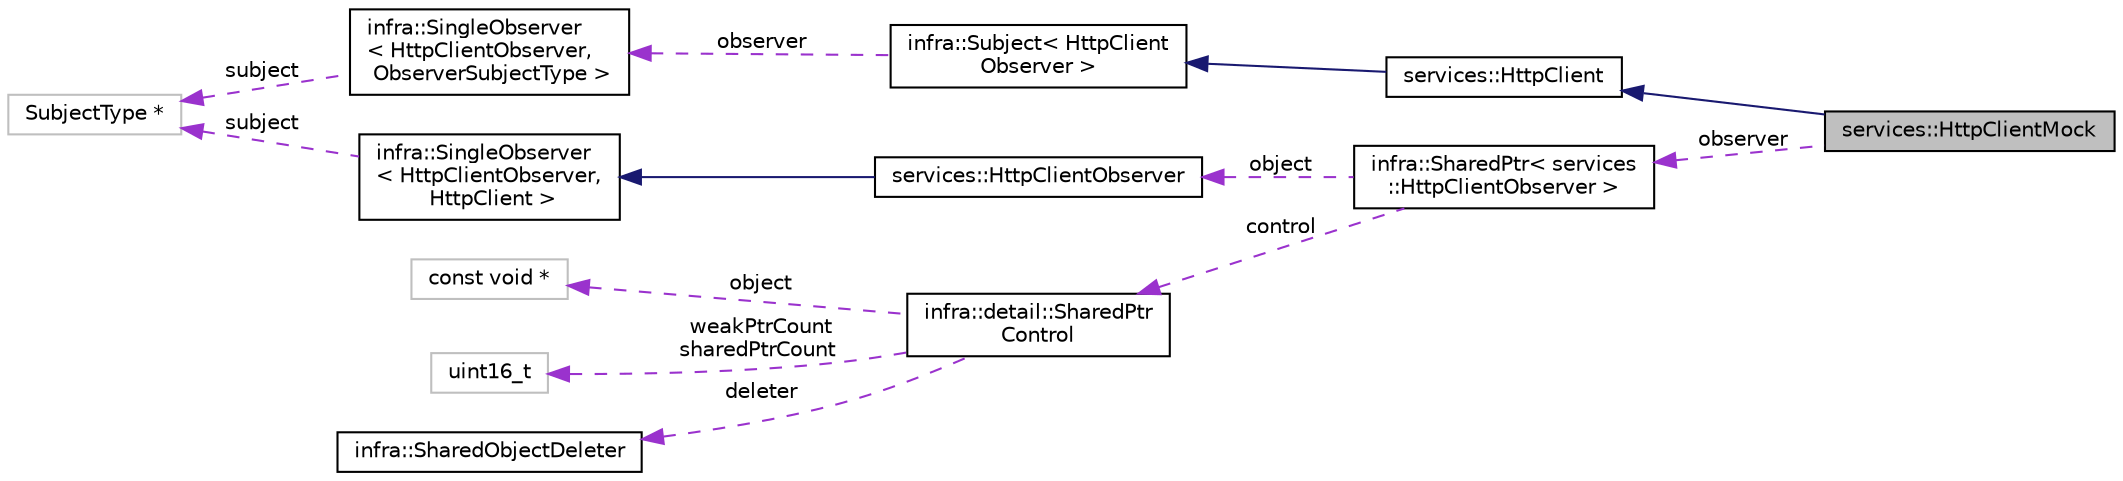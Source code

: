 digraph "services::HttpClientMock"
{
 // INTERACTIVE_SVG=YES
  edge [fontname="Helvetica",fontsize="10",labelfontname="Helvetica",labelfontsize="10"];
  node [fontname="Helvetica",fontsize="10",shape=record];
  rankdir="LR";
  Node3 [label="services::HttpClientMock",height=0.2,width=0.4,color="black", fillcolor="grey75", style="filled", fontcolor="black"];
  Node4 -> Node3 [dir="back",color="midnightblue",fontsize="10",style="solid",fontname="Helvetica"];
  Node4 [label="services::HttpClient",height=0.2,width=0.4,color="black", fillcolor="white", style="filled",URL="$dc/d97/classservices_1_1_http_client.html"];
  Node5 -> Node4 [dir="back",color="midnightblue",fontsize="10",style="solid",fontname="Helvetica"];
  Node5 [label="infra::Subject\< HttpClient\lObserver \>",height=0.2,width=0.4,color="black", fillcolor="white", style="filled",URL="$d1/db2/classinfra_1_1_subject.html"];
  Node6 -> Node5 [dir="back",color="darkorchid3",fontsize="10",style="dashed",label=" observer" ,fontname="Helvetica"];
  Node6 [label="infra::SingleObserver\l\< HttpClientObserver,\l ObserverSubjectType \>",height=0.2,width=0.4,color="black", fillcolor="white", style="filled",URL="$dc/d4c/classinfra_1_1_single_observer.html"];
  Node7 -> Node6 [dir="back",color="darkorchid3",fontsize="10",style="dashed",label=" subject" ,fontname="Helvetica"];
  Node7 [label="SubjectType *",height=0.2,width=0.4,color="grey75", fillcolor="white", style="filled"];
  Node8 -> Node3 [dir="back",color="darkorchid3",fontsize="10",style="dashed",label=" observer" ,fontname="Helvetica"];
  Node8 [label="infra::SharedPtr\< services\l::HttpClientObserver \>",height=0.2,width=0.4,color="black", fillcolor="white", style="filled",URL="$d1/d17/classinfra_1_1_shared_ptr.html"];
  Node9 -> Node8 [dir="back",color="darkorchid3",fontsize="10",style="dashed",label=" control" ,fontname="Helvetica"];
  Node9 [label="infra::detail::SharedPtr\lControl",height=0.2,width=0.4,color="black", fillcolor="white", style="filled",URL="$dd/d9a/classinfra_1_1detail_1_1_shared_ptr_control.html"];
  Node10 -> Node9 [dir="back",color="darkorchid3",fontsize="10",style="dashed",label=" object" ,fontname="Helvetica"];
  Node10 [label="const void *",height=0.2,width=0.4,color="grey75", fillcolor="white", style="filled"];
  Node11 -> Node9 [dir="back",color="darkorchid3",fontsize="10",style="dashed",label=" weakPtrCount\nsharedPtrCount" ,fontname="Helvetica"];
  Node11 [label="uint16_t",height=0.2,width=0.4,color="grey75", fillcolor="white", style="filled"];
  Node12 -> Node9 [dir="back",color="darkorchid3",fontsize="10",style="dashed",label=" deleter" ,fontname="Helvetica"];
  Node12 [label="infra::SharedObjectDeleter",height=0.2,width=0.4,color="black", fillcolor="white", style="filled",URL="$da/dcd/classinfra_1_1_shared_object_deleter.html"];
  Node13 -> Node8 [dir="back",color="darkorchid3",fontsize="10",style="dashed",label=" object" ,fontname="Helvetica"];
  Node13 [label="services::HttpClientObserver",height=0.2,width=0.4,color="black", fillcolor="white", style="filled",URL="$d3/db1/classservices_1_1_http_client_observer.html"];
  Node14 -> Node13 [dir="back",color="midnightblue",fontsize="10",style="solid",fontname="Helvetica"];
  Node14 [label="infra::SingleObserver\l\< HttpClientObserver,\l HttpClient \>",height=0.2,width=0.4,color="black", fillcolor="white", style="filled",URL="$dc/d4c/classinfra_1_1_single_observer.html"];
  Node7 -> Node14 [dir="back",color="darkorchid3",fontsize="10",style="dashed",label=" subject" ,fontname="Helvetica"];
}
